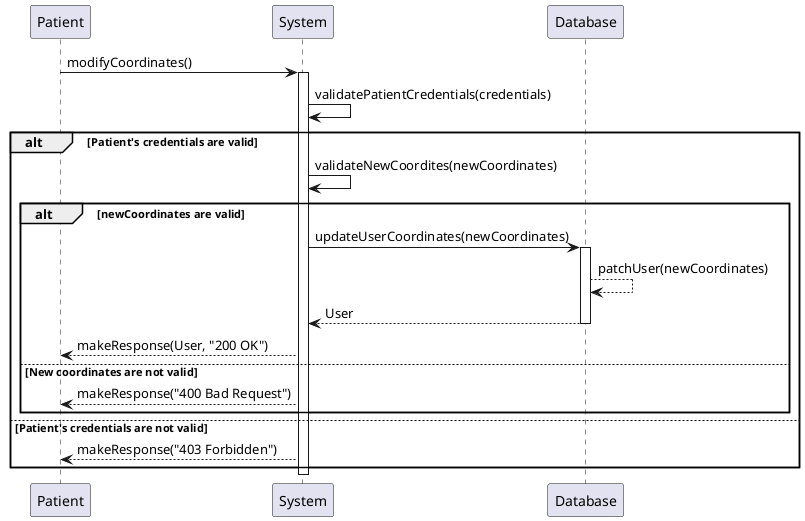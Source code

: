 @startuml

participant "Patient" as Patient
participant "System" as System
participant "Database" as Database

Patient -> System: modifyCoordinates()
activate System
System -> System: validatePatientCredentials(credentials)
alt Patient's credentials are valid
    System -> System: validateNewCoordites(newCoordinates)
    alt newCoordinates are valid
        System -> Database: updateUserCoordinates(newCoordinates)
        activate Database
        Database --> Database: patchUser(newCoordinates)
        Database --> System: User
        deactivate Database
        System --> Patient: makeResponse(User, "200 OK")
    else New coordinates are not valid
        System --> Patient: makeResponse("400 Bad Request")
    end
else Patient's credentials are not valid
    System --> Patient: makeResponse("403 Forbidden")
end
deactivate System

@enduml

